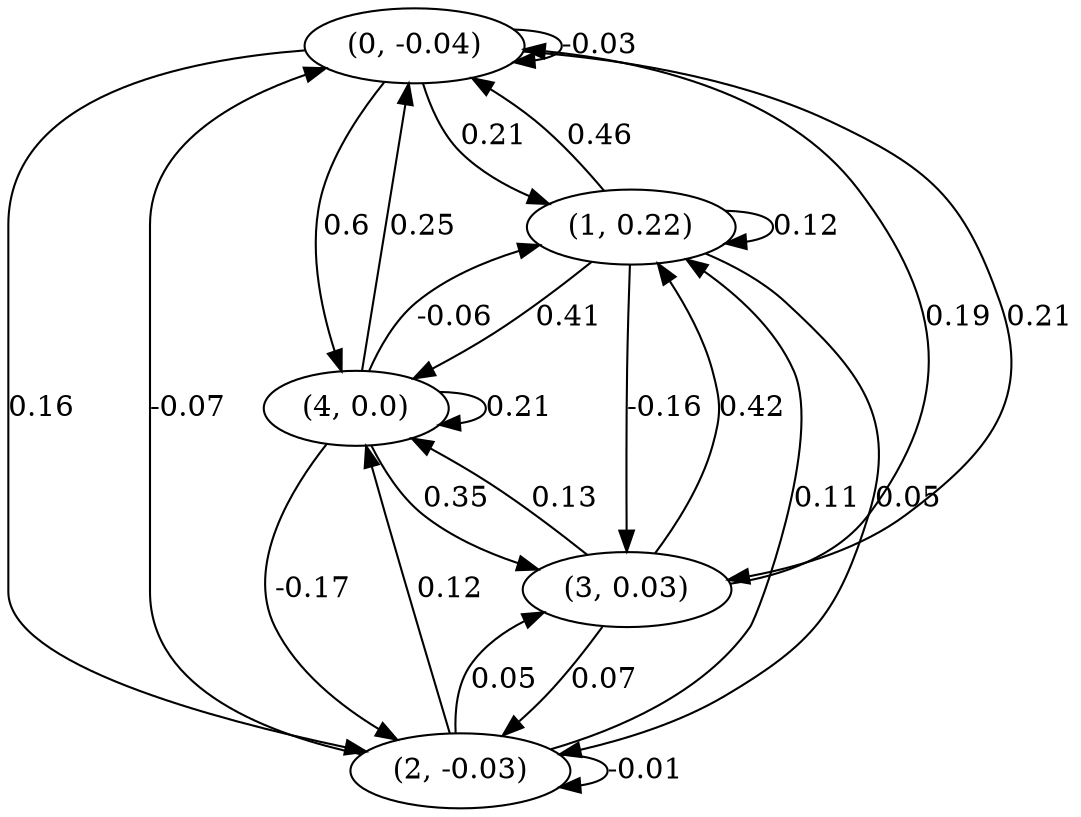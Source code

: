 digraph {
    0 [ label = "(0, -0.04)" ]
    1 [ label = "(1, 0.22)" ]
    2 [ label = "(2, -0.03)" ]
    3 [ label = "(3, 0.03)" ]
    4 [ label = "(4, 0.0)" ]
    0 -> 0 [ label = "-0.03" ]
    1 -> 1 [ label = "0.12" ]
    2 -> 2 [ label = "-0.01" ]
    4 -> 4 [ label = "0.21" ]
    1 -> 0 [ label = "0.46" ]
    2 -> 0 [ label = "-0.07" ]
    3 -> 0 [ label = "0.19" ]
    4 -> 0 [ label = "0.25" ]
    0 -> 1 [ label = "0.21" ]
    2 -> 1 [ label = "0.11" ]
    3 -> 1 [ label = "0.42" ]
    4 -> 1 [ label = "-0.06" ]
    0 -> 2 [ label = "0.16" ]
    1 -> 2 [ label = "0.05" ]
    3 -> 2 [ label = "0.07" ]
    4 -> 2 [ label = "-0.17" ]
    0 -> 3 [ label = "0.21" ]
    1 -> 3 [ label = "-0.16" ]
    2 -> 3 [ label = "0.05" ]
    4 -> 3 [ label = "0.35" ]
    0 -> 4 [ label = "0.6" ]
    1 -> 4 [ label = "0.41" ]
    2 -> 4 [ label = "0.12" ]
    3 -> 4 [ label = "0.13" ]
}

